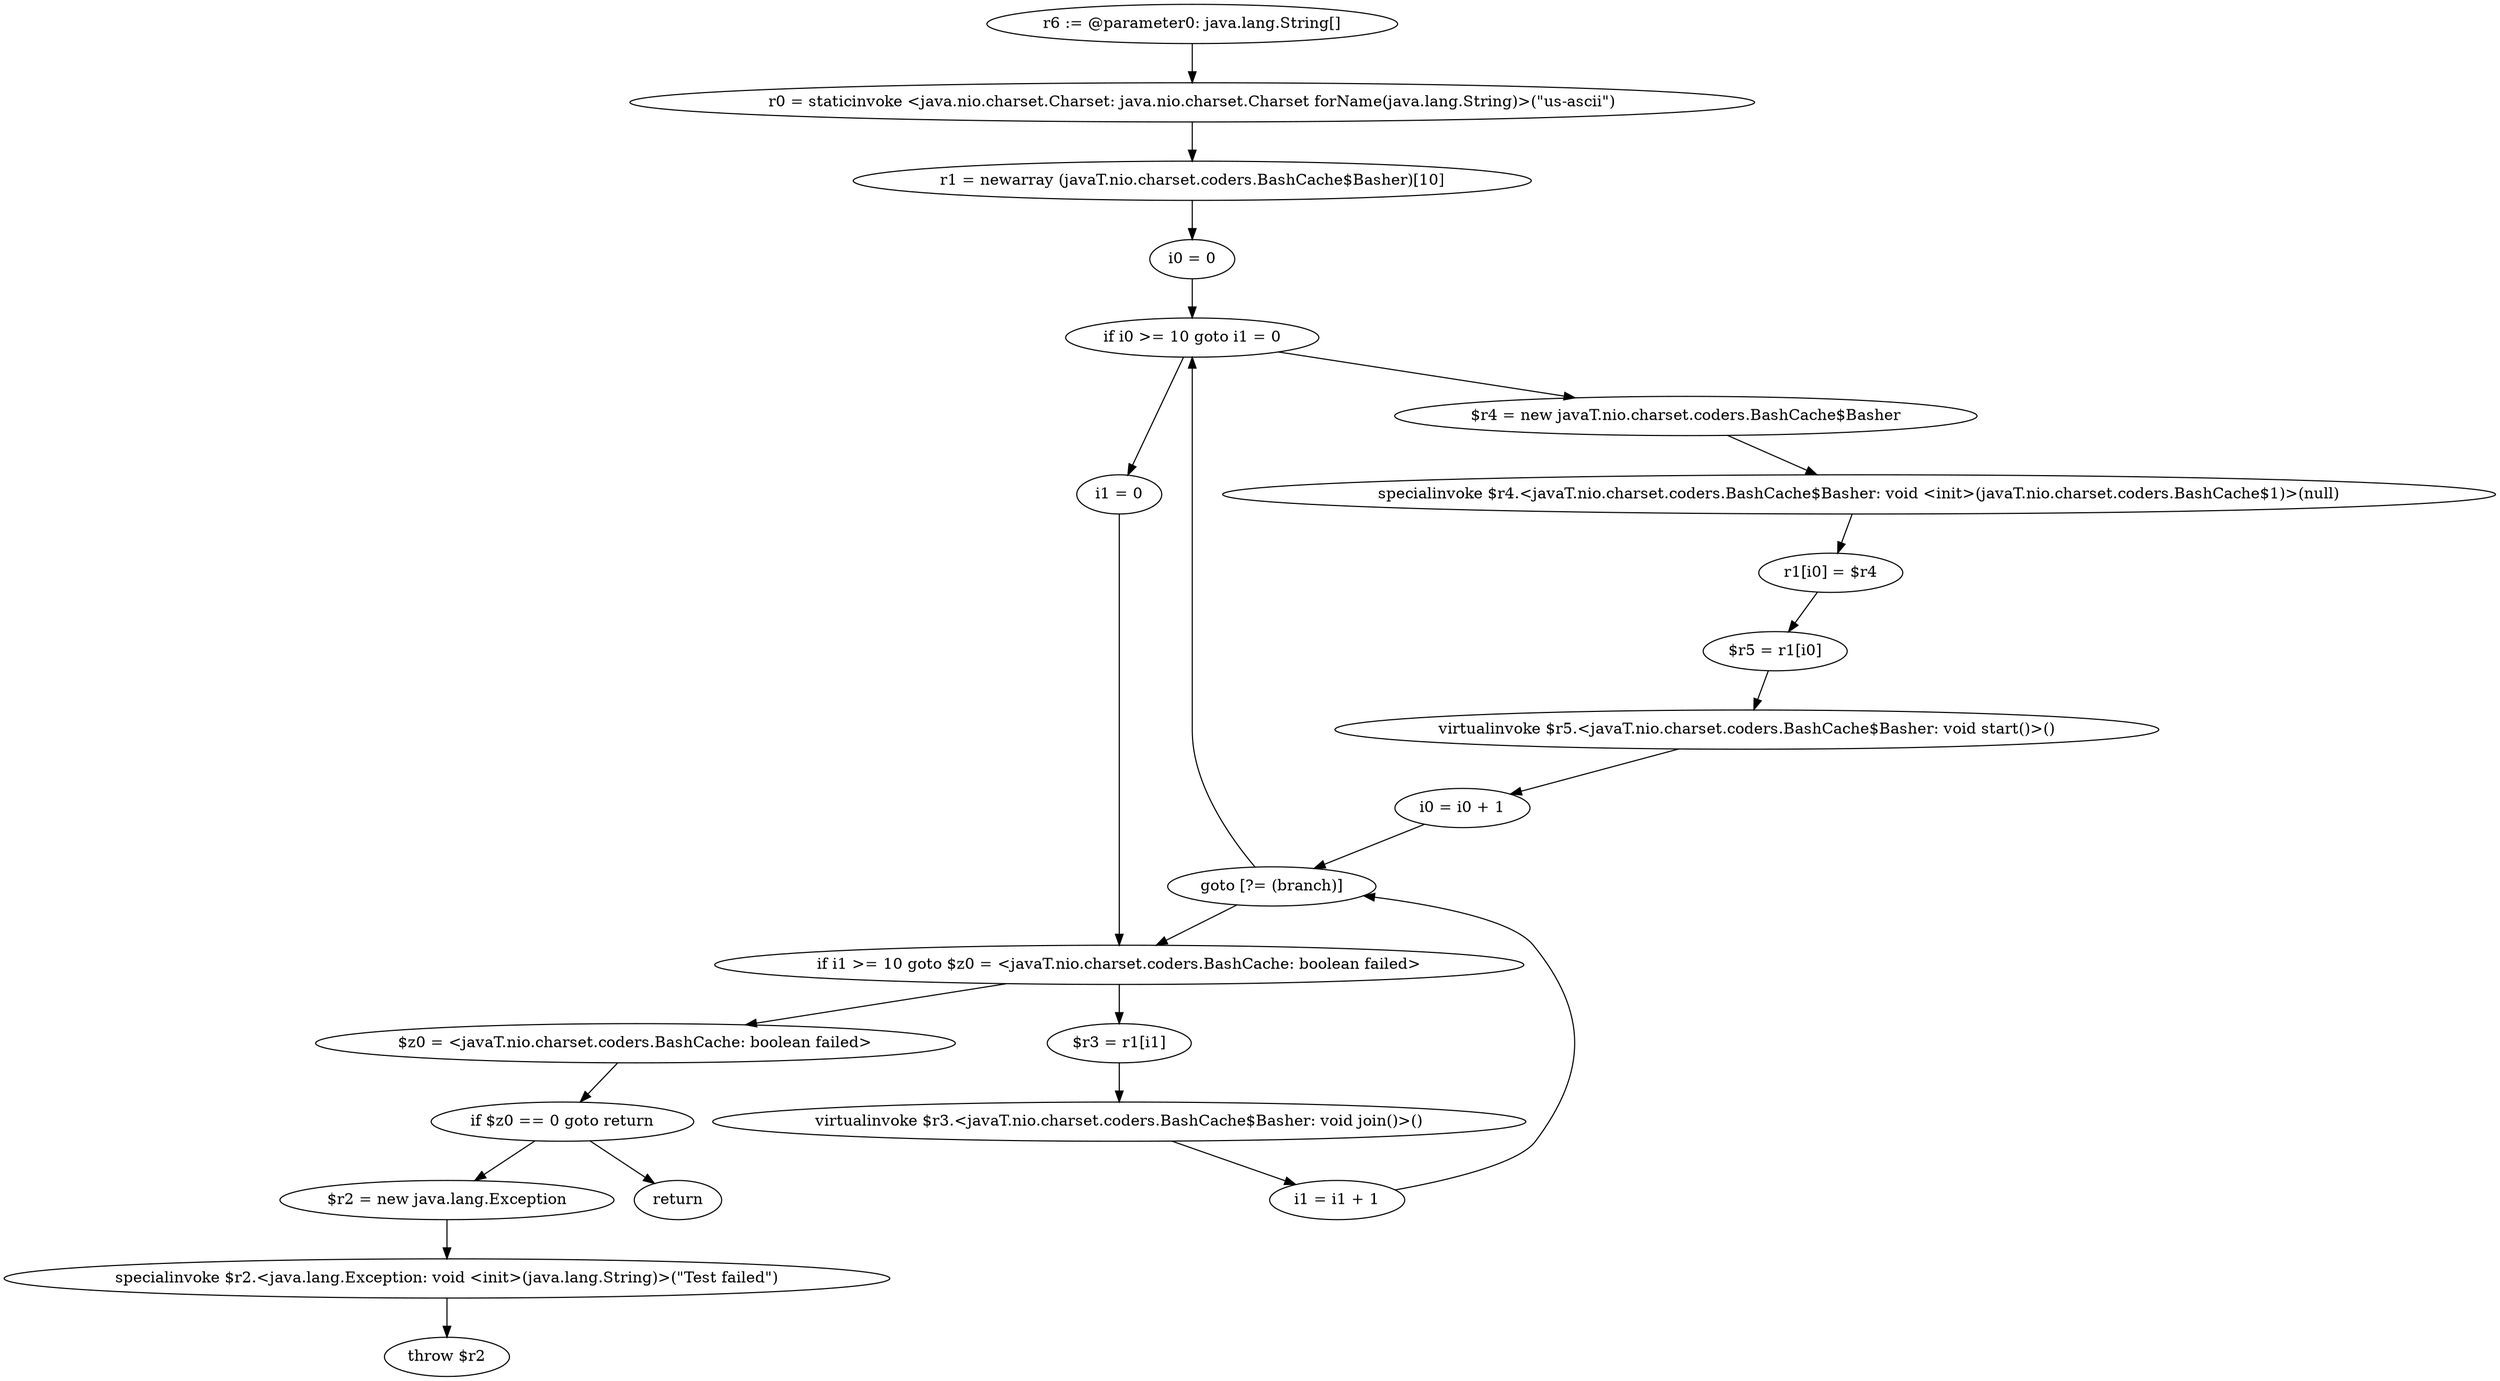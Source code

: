 digraph "unitGraph" {
    "r6 := @parameter0: java.lang.String[]"
    "r0 = staticinvoke <java.nio.charset.Charset: java.nio.charset.Charset forName(java.lang.String)>(\"us-ascii\")"
    "r1 = newarray (javaT.nio.charset.coders.BashCache$Basher)[10]"
    "i0 = 0"
    "if i0 >= 10 goto i1 = 0"
    "$r4 = new javaT.nio.charset.coders.BashCache$Basher"
    "specialinvoke $r4.<javaT.nio.charset.coders.BashCache$Basher: void <init>(javaT.nio.charset.coders.BashCache$1)>(null)"
    "r1[i0] = $r4"
    "$r5 = r1[i0]"
    "virtualinvoke $r5.<javaT.nio.charset.coders.BashCache$Basher: void start()>()"
    "i0 = i0 + 1"
    "goto [?= (branch)]"
    "i1 = 0"
    "if i1 >= 10 goto $z0 = <javaT.nio.charset.coders.BashCache: boolean failed>"
    "$r3 = r1[i1]"
    "virtualinvoke $r3.<javaT.nio.charset.coders.BashCache$Basher: void join()>()"
    "i1 = i1 + 1"
    "$z0 = <javaT.nio.charset.coders.BashCache: boolean failed>"
    "if $z0 == 0 goto return"
    "$r2 = new java.lang.Exception"
    "specialinvoke $r2.<java.lang.Exception: void <init>(java.lang.String)>(\"Test failed\")"
    "throw $r2"
    "return"
    "r6 := @parameter0: java.lang.String[]"->"r0 = staticinvoke <java.nio.charset.Charset: java.nio.charset.Charset forName(java.lang.String)>(\"us-ascii\")";
    "r0 = staticinvoke <java.nio.charset.Charset: java.nio.charset.Charset forName(java.lang.String)>(\"us-ascii\")"->"r1 = newarray (javaT.nio.charset.coders.BashCache$Basher)[10]";
    "r1 = newarray (javaT.nio.charset.coders.BashCache$Basher)[10]"->"i0 = 0";
    "i0 = 0"->"if i0 >= 10 goto i1 = 0";
    "if i0 >= 10 goto i1 = 0"->"$r4 = new javaT.nio.charset.coders.BashCache$Basher";
    "if i0 >= 10 goto i1 = 0"->"i1 = 0";
    "$r4 = new javaT.nio.charset.coders.BashCache$Basher"->"specialinvoke $r4.<javaT.nio.charset.coders.BashCache$Basher: void <init>(javaT.nio.charset.coders.BashCache$1)>(null)";
    "specialinvoke $r4.<javaT.nio.charset.coders.BashCache$Basher: void <init>(javaT.nio.charset.coders.BashCache$1)>(null)"->"r1[i0] = $r4";
    "r1[i0] = $r4"->"$r5 = r1[i0]";
    "$r5 = r1[i0]"->"virtualinvoke $r5.<javaT.nio.charset.coders.BashCache$Basher: void start()>()";
    "virtualinvoke $r5.<javaT.nio.charset.coders.BashCache$Basher: void start()>()"->"i0 = i0 + 1";
    "i0 = i0 + 1"->"goto [?= (branch)]";
    "goto [?= (branch)]"->"if i0 >= 10 goto i1 = 0";
    "i1 = 0"->"if i1 >= 10 goto $z0 = <javaT.nio.charset.coders.BashCache: boolean failed>";
    "if i1 >= 10 goto $z0 = <javaT.nio.charset.coders.BashCache: boolean failed>"->"$r3 = r1[i1]";
    "if i1 >= 10 goto $z0 = <javaT.nio.charset.coders.BashCache: boolean failed>"->"$z0 = <javaT.nio.charset.coders.BashCache: boolean failed>";
    "$r3 = r1[i1]"->"virtualinvoke $r3.<javaT.nio.charset.coders.BashCache$Basher: void join()>()";
    "virtualinvoke $r3.<javaT.nio.charset.coders.BashCache$Basher: void join()>()"->"i1 = i1 + 1";
    "i1 = i1 + 1"->"goto [?= (branch)]";
    "goto [?= (branch)]"->"if i1 >= 10 goto $z0 = <javaT.nio.charset.coders.BashCache: boolean failed>";
    "$z0 = <javaT.nio.charset.coders.BashCache: boolean failed>"->"if $z0 == 0 goto return";
    "if $z0 == 0 goto return"->"$r2 = new java.lang.Exception";
    "if $z0 == 0 goto return"->"return";
    "$r2 = new java.lang.Exception"->"specialinvoke $r2.<java.lang.Exception: void <init>(java.lang.String)>(\"Test failed\")";
    "specialinvoke $r2.<java.lang.Exception: void <init>(java.lang.String)>(\"Test failed\")"->"throw $r2";
}
